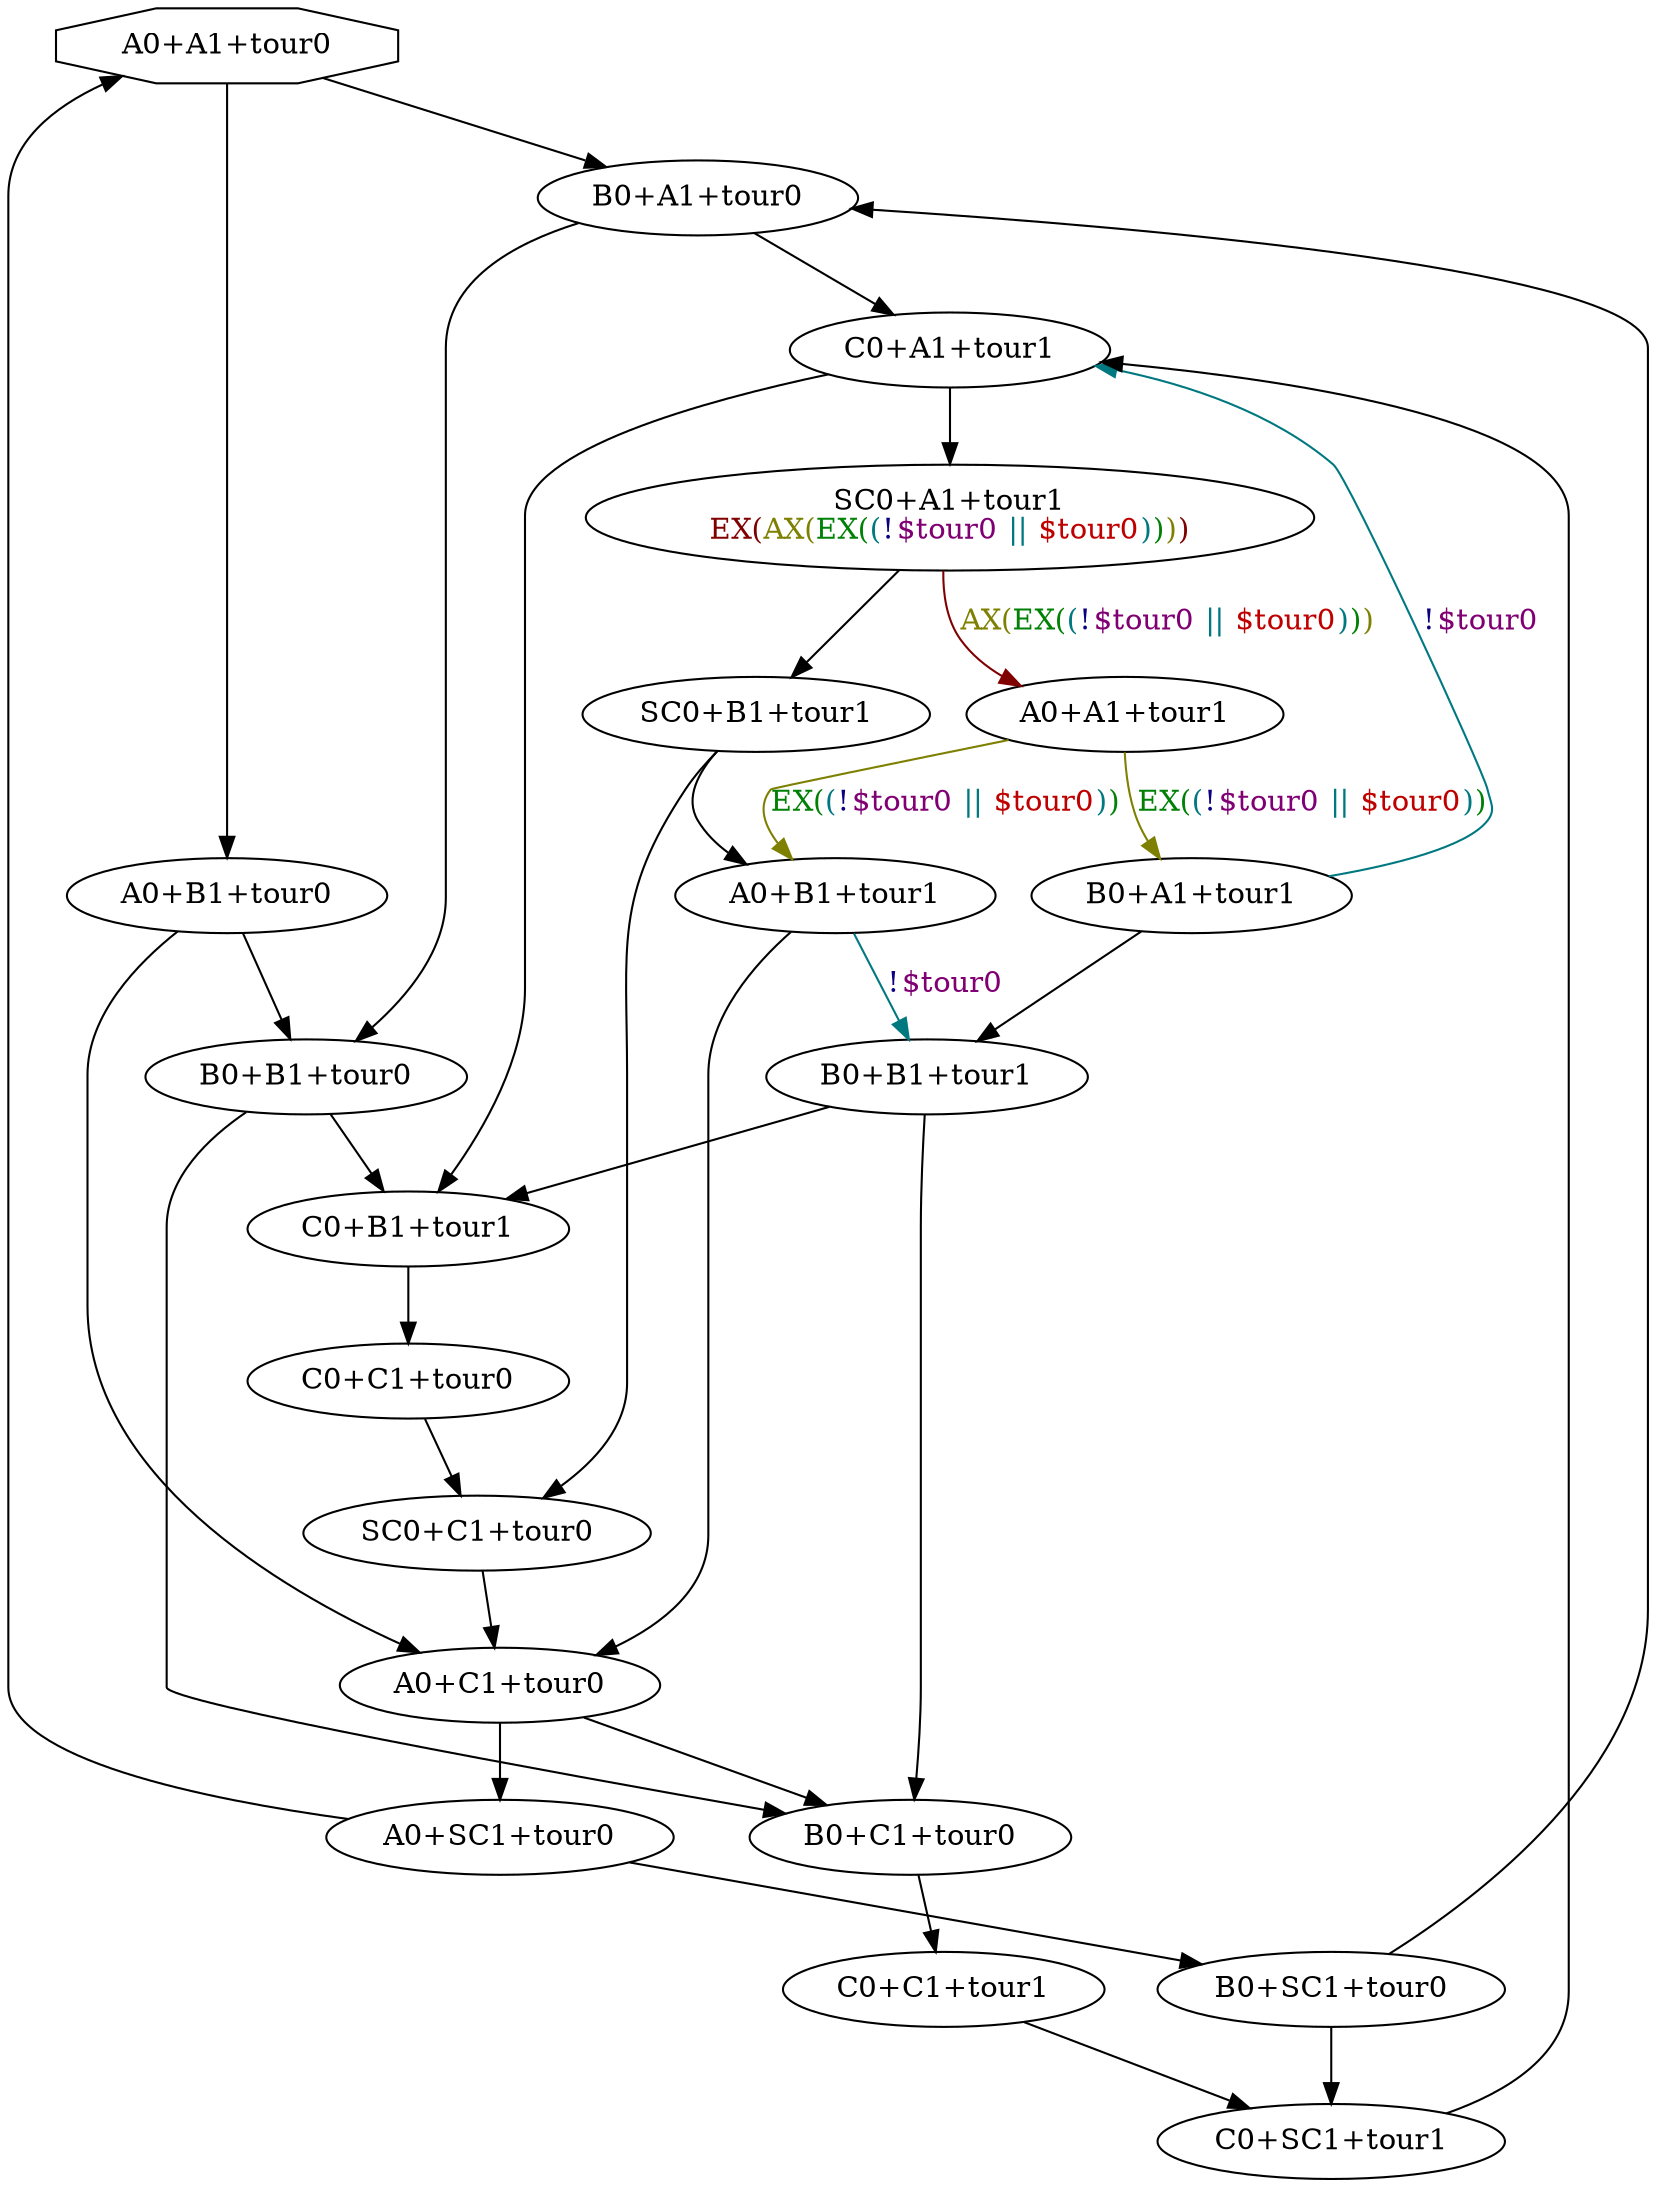 digraph system {
N0 [label=<A0+A1+tour0>,shape=octagon]
N1 [label=<B0+A1+tour0>]
N2 [label=<C0+A1+tour1>]
N3 [label=<SC0+A1+tour1<BR/><FONT COLOR="0.0 1 0.5">EX(<FONT COLOR="0.17 1 0.5">AX(<FONT COLOR="0.34 1 0.5">EX(<FONT COLOR="0.51 1 0.5">(<FONT COLOR="0.68 1 0.5">!<FONT COLOR="0.85 1 0.5">$tour0</FONT></FONT> || <FONT COLOR="1.02 1 0.75">$tour0</FONT>)</FONT>)</FONT>)</FONT>)</FONT>>]
N4 [label=<A0+A1+tour1>]
N5 [label=<B0+A1+tour1>]
N6 [label=<B0+B1+tour1>]
N7 [label=<C0+B1+tour1>]
N8 [label=<C0+C1+tour0>]
N9 [label=<SC0+C1+tour0>]
N10 [label=<A0+C1+tour0>]
N11 [label=<B0+C1+tour0>]
N12 [label=<C0+C1+tour1>]
N13 [label=<C0+SC1+tour1>]
N14 [label=<A0+SC1+tour0>]
N15 [label=<B0+SC1+tour0>]
N16 [label=<A0+B1+tour1>]
N17 [label=<SC0+B1+tour1>]
N18 [label=<B0+B1+tour0>]
N19 [label=<A0+B1+tour0>]
N0 -> N1
N0 -> N19
N1 -> N2
N1 -> N18
N2 -> N3
N2 -> N7
N3 -> N17
N5 -> N6
N6 -> N7
N6 -> N11
N7 -> N8
N8 -> N9
N9 -> N10
N10 -> N11
N10 -> N14
N11 -> N12
N12 -> N13
N13 -> N2
N14 -> N15
N14 -> N0
N15 -> N13
N15 -> N1
N16 -> N10
N17 -> N16
N17 -> N9
N18 -> N7
N18 -> N11
N19 -> N18
N19 -> N10
N16 -> N6 [color="0.51 1 0.5",label=<<FONT COLOR="0.68 1 0.5">!<FONT COLOR="0.85 1 0.5">$tour0</FONT></FONT>>]
N4 -> N5 [color="0.17 1 0.5",label=<<FONT COLOR="0.34 1 0.5">EX(<FONT COLOR="0.51 1 0.5">(<FONT COLOR="0.68 1 0.5">!<FONT COLOR="0.85 1 0.5">$tour0</FONT></FONT> || <FONT COLOR="1.02 1 0.75">$tour0</FONT>)</FONT>)</FONT>>]
N4 -> N16 [color="0.17 1 0.5",label=<<FONT COLOR="0.34 1 0.5">EX(<FONT COLOR="0.51 1 0.5">(<FONT COLOR="0.68 1 0.5">!<FONT COLOR="0.85 1 0.5">$tour0</FONT></FONT> || <FONT COLOR="1.02 1 0.75">$tour0</FONT>)</FONT>)</FONT>>]
N3 -> N4 [color="0.0 1 0.5",label=<<FONT COLOR="0.17 1 0.5">AX(<FONT COLOR="0.34 1 0.5">EX(<FONT COLOR="0.51 1 0.5">(<FONT COLOR="0.68 1 0.5">!<FONT COLOR="0.85 1 0.5">$tour0</FONT></FONT> || <FONT COLOR="1.02 1 0.75">$tour0</FONT>)</FONT>)</FONT>)</FONT>>]
N5 -> N2 [color="0.51 1 0.5",label=<<FONT COLOR="0.68 1 0.5">!<FONT COLOR="0.85 1 0.5">$tour0</FONT></FONT>>]
}
